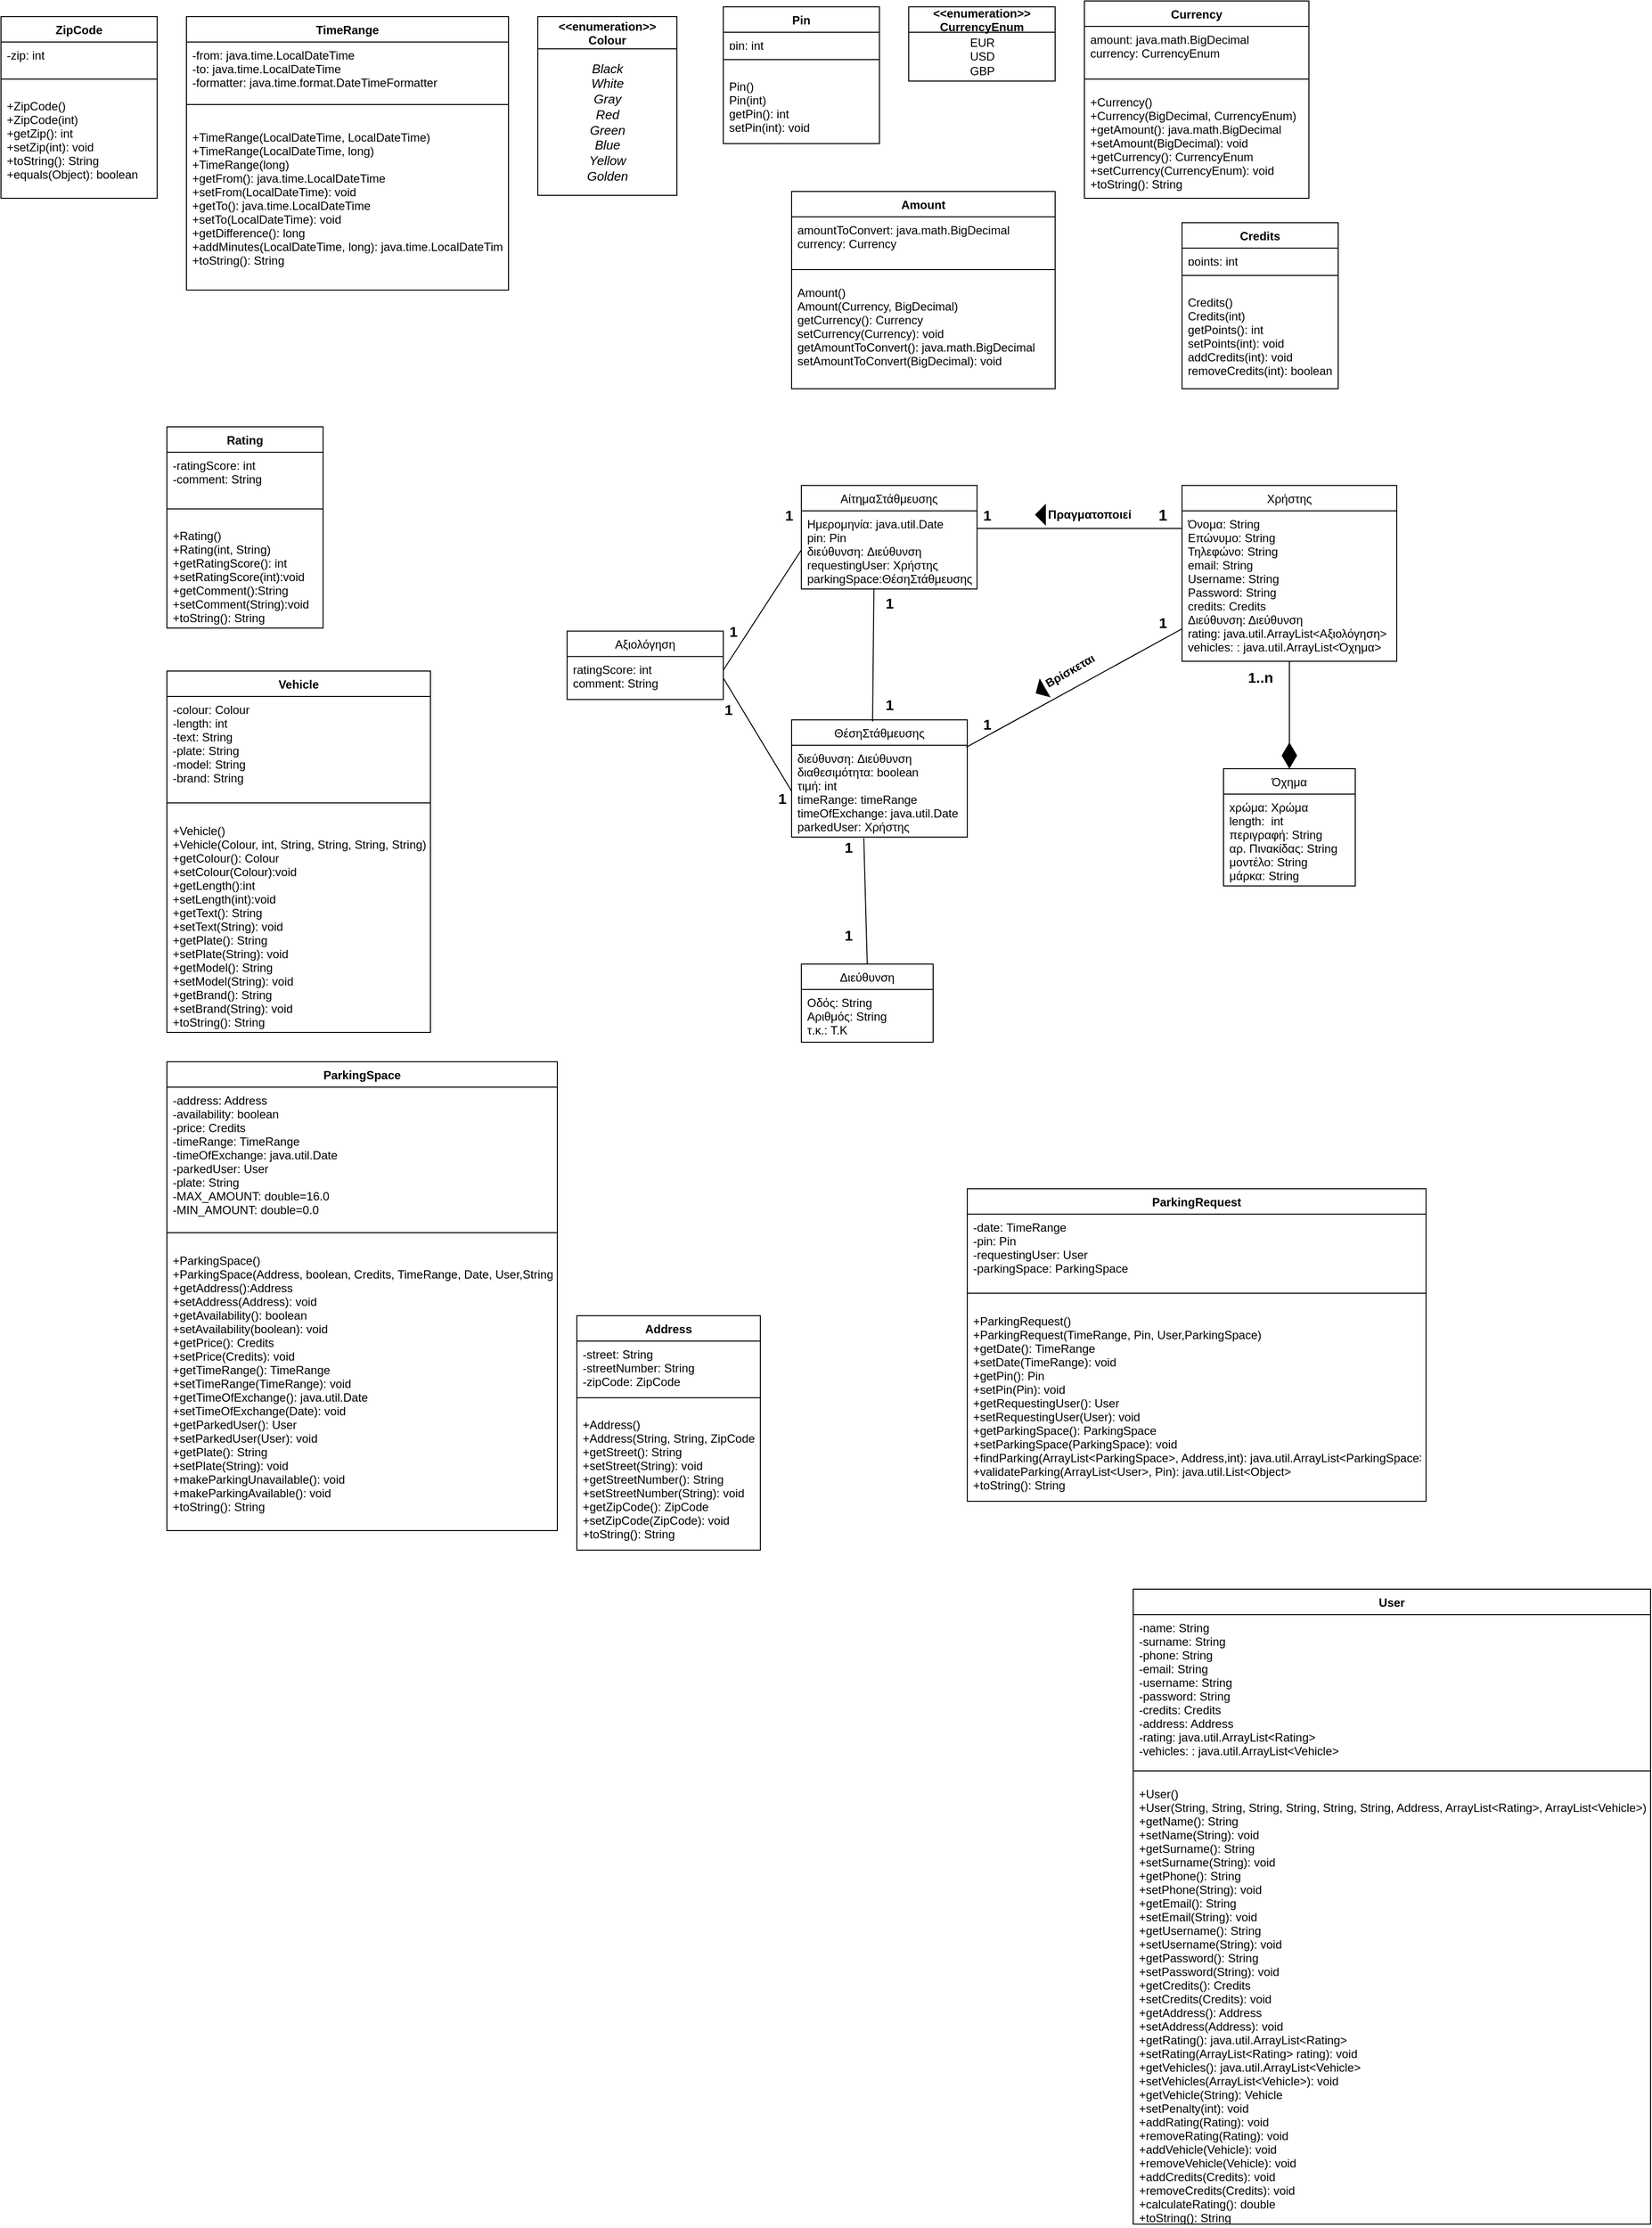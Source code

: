 <mxfile version="13.0.5" type="device"><diagram id="p3vNR0Fv5aj7oPeQbguR" name="Page-1"><mxGraphModel dx="2698" dy="548" grid="1" gridSize="10" guides="1" tooltips="1" connect="1" arrows="1" fold="1" page="1" pageScale="1" pageWidth="850" pageHeight="1100" math="0" shadow="0"><root><mxCell id="0"/><mxCell id="1" parent="0"/><mxCell id="v4aZU96CFd5ZNHS0oLwa-34" value="&lt;b&gt;&lt;font style=&quot;font-size: 15px&quot;&gt;1..n&lt;/font&gt;&lt;/b&gt;" style="text;html=1;align=center;verticalAlign=middle;resizable=0;points=[];autosize=1;" parent="1" vertex="1"><mxGeometry x="-160" y="756" width="40" height="20" as="geometry"/></mxCell><mxCell id="GnwVWwSwwC5JHZbm8ETu-22" value="Amount" style="swimlane;fontStyle=1;align=center;verticalAlign=top;childLayout=stackLayout;horizontal=1;startSize=26;horizontalStack=0;resizeParent=1;resizeParentMax=0;resizeLast=0;collapsible=1;marginBottom=0;" parent="1" vertex="1"><mxGeometry x="-620" y="269" width="270" height="202" as="geometry"/></mxCell><mxCell id="GnwVWwSwwC5JHZbm8ETu-23" value="amountToConvert: java.math.BigDecimal&#10;currency: Currency" style="text;strokeColor=none;fillColor=none;align=left;verticalAlign=top;spacingLeft=4;spacingRight=4;overflow=hidden;rotatable=0;points=[[0,0.5],[1,0.5]];portConstraint=eastwest;" parent="GnwVWwSwwC5JHZbm8ETu-22" vertex="1"><mxGeometry y="26" width="270" height="44" as="geometry"/></mxCell><mxCell id="GnwVWwSwwC5JHZbm8ETu-24" value="" style="line;strokeWidth=1;fillColor=none;align=left;verticalAlign=middle;spacingTop=-1;spacingLeft=3;spacingRight=3;rotatable=0;labelPosition=right;points=[];portConstraint=eastwest;" parent="GnwVWwSwwC5JHZbm8ETu-22" vertex="1"><mxGeometry y="70" width="270" height="20" as="geometry"/></mxCell><mxCell id="GnwVWwSwwC5JHZbm8ETu-25" value="Amount()&#10;Amount(Currency, BigDecimal)&#10;getCurrency(): Currency&#10;setCurrency(Currency): void&#10;getAmountToConvert(): java.math.BigDecimal&#10;setAmountToConvert(BigDecimal): void" style="text;strokeColor=none;fillColor=none;align=left;verticalAlign=top;spacingLeft=4;spacingRight=4;overflow=hidden;rotatable=0;points=[[0,0.5],[1,0.5]];portConstraint=eastwest;" parent="GnwVWwSwwC5JHZbm8ETu-22" vertex="1"><mxGeometry y="90" width="270" height="112" as="geometry"/></mxCell><mxCell id="LqJQof9iBtTErvLX_hmt-6" value="&lt;b&gt;&lt;font style=&quot;font-size: 15px&quot;&gt;1&lt;/font&gt;&lt;/b&gt;" style="text;html=1;align=center;verticalAlign=middle;resizable=0;points=[];autosize=1;" parent="1" vertex="1"><mxGeometry x="-572.5" y="1020" width="20" height="20" as="geometry"/></mxCell><mxCell id="LqJQof9iBtTErvLX_hmt-7" value="&lt;b&gt;&lt;font style=&quot;font-size: 15px&quot;&gt;1&lt;/font&gt;&lt;/b&gt;" style="text;html=1;align=center;verticalAlign=middle;resizable=0;points=[];autosize=1;" parent="1" vertex="1"><mxGeometry x="-572.5" y="930" width="20" height="20" as="geometry"/></mxCell><mxCell id="LqJQof9iBtTErvLX_hmt-8" value="" style="endArrow=diamondThin;endFill=1;endSize=24;html=1;entryX=0.5;entryY=0;entryDx=0;entryDy=0;" parent="1" target="v4aZU96CFd5ZNHS0oLwa-30" edge="1"><mxGeometry width="160" relative="1" as="geometry"><mxPoint x="-110" y="750" as="sourcePoint"/><mxPoint x="-107.5" y="845" as="targetPoint"/></mxGeometry></mxCell><mxCell id="LqJQof9iBtTErvLX_hmt-10" value="&lt;b&gt;&lt;font style=&quot;font-size: 15px&quot;&gt;1&lt;/font&gt;&lt;/b&gt;" style="text;html=1;align=center;verticalAlign=middle;resizable=0;points=[];autosize=1;" parent="1" vertex="1"><mxGeometry x="-430" y="804" width="20" height="20" as="geometry"/></mxCell><mxCell id="LqJQof9iBtTErvLX_hmt-11" value="&lt;b&gt;&lt;font style=&quot;font-size: 15px&quot;&gt;1&lt;/font&gt;&lt;/b&gt;" style="text;html=1;align=center;verticalAlign=middle;resizable=0;points=[];autosize=1;" parent="1" vertex="1"><mxGeometry x="-250" y="700" width="20" height="20" as="geometry"/></mxCell><mxCell id="LqJQof9iBtTErvLX_hmt-15" value="" style="line;strokeWidth=1;fillColor=none;align=left;verticalAlign=middle;spacingTop=-1;spacingLeft=3;spacingRight=3;rotatable=0;labelPosition=right;points=[];portConstraint=eastwest;" parent="1" vertex="1"><mxGeometry x="-430" y="610" width="210" height="8" as="geometry"/></mxCell><mxCell id="LqJQof9iBtTErvLX_hmt-16" value="" style="endArrow=none;html=1;exitX=0.461;exitY=0.014;exitDx=0;exitDy=0;exitPerimeter=0;entryX=0.413;entryY=0.99;entryDx=0;entryDy=0;entryPerimeter=0;" parent="1" source="LqJQof9iBtTErvLX_hmt-1" target="LqJQof9iBtTErvLX_hmt-14" edge="1"><mxGeometry width="50" height="50" relative="1" as="geometry"><mxPoint x="-670" y="780" as="sourcePoint"/><mxPoint x="-537" y="700" as="targetPoint"/></mxGeometry></mxCell><mxCell id="LqJQof9iBtTErvLX_hmt-18" value="&lt;b&gt;&lt;font style=&quot;font-size: 15px&quot;&gt;1&lt;/font&gt;&lt;/b&gt;" style="text;html=1;align=center;verticalAlign=middle;resizable=0;points=[];autosize=1;" parent="1" vertex="1"><mxGeometry x="-430" y="590" width="20" height="20" as="geometry"/></mxCell><mxCell id="LqJQof9iBtTErvLX_hmt-19" value="&lt;b&gt;&lt;font style=&quot;font-size: 16px&quot;&gt;1&lt;/font&gt;&lt;/b&gt;" style="text;html=1;align=center;verticalAlign=middle;resizable=0;points=[];autosize=1;" parent="1" vertex="1"><mxGeometry x="-250" y="590" width="20" height="20" as="geometry"/></mxCell><mxCell id="LqJQof9iBtTErvLX_hmt-20" value="&lt;b&gt;&lt;font style=&quot;font-size: 15px&quot;&gt;1&lt;/font&gt;&lt;/b&gt;" style="text;html=1;align=center;verticalAlign=middle;resizable=0;points=[];autosize=1;" parent="1" vertex="1"><mxGeometry x="-530" y="784" width="20" height="20" as="geometry"/></mxCell><mxCell id="LqJQof9iBtTErvLX_hmt-21" value="&lt;b&gt;&lt;font style=&quot;font-size: 15px&quot;&gt;1&lt;/font&gt;&lt;/b&gt;" style="text;html=1;align=center;verticalAlign=middle;resizable=0;points=[];autosize=1;" parent="1" vertex="1"><mxGeometry x="-530" y="680" width="20" height="20" as="geometry"/></mxCell><mxCell id="LqJQof9iBtTErvLX_hmt-23" value="" style="endArrow=none;html=1;entryX=0;entryY=0.5;entryDx=0;entryDy=0;exitX=1;exitY=0.318;exitDx=0;exitDy=0;exitPerimeter=0;" parent="1" source="4PIJFnOPzDsltj6ah1pM-24" target="LqJQof9iBtTErvLX_hmt-14" edge="1"><mxGeometry width="50" height="50" relative="1" as="geometry"><mxPoint x="-685" y="899.12" as="sourcePoint"/><mxPoint x="-584.82" y="618.0" as="targetPoint"/></mxGeometry></mxCell><mxCell id="LqJQof9iBtTErvLX_hmt-24" value="" style="endArrow=none;html=1;entryX=0;entryY=0.5;entryDx=0;entryDy=0;exitX=1;exitY=0.5;exitDx=0;exitDy=0;" parent="1" source="4PIJFnOPzDsltj6ah1pM-24" target="LqJQof9iBtTErvLX_hmt-3" edge="1"><mxGeometry width="50" height="50" relative="1" as="geometry"><mxPoint x="-705" y="949.12" as="sourcePoint"/><mxPoint x="-595.0" y="882.12" as="targetPoint"/></mxGeometry></mxCell><mxCell id="LqJQof9iBtTErvLX_hmt-30" value="&lt;b&gt;&lt;font style=&quot;font-size: 15px&quot;&gt;1&lt;/font&gt;&lt;/b&gt;" style="text;html=1;align=center;verticalAlign=middle;resizable=0;points=[];autosize=1;" parent="1" vertex="1"><mxGeometry x="-633" y="590" width="20" height="20" as="geometry"/></mxCell><mxCell id="LqJQof9iBtTErvLX_hmt-31" value="&lt;b&gt;&lt;font style=&quot;font-size: 15px&quot;&gt;1&lt;/font&gt;&lt;/b&gt;" style="text;html=1;align=center;verticalAlign=middle;resizable=0;points=[];autosize=1;" parent="1" vertex="1"><mxGeometry x="-690" y="709.12" width="20" height="20" as="geometry"/></mxCell><mxCell id="LqJQof9iBtTErvLX_hmt-32" value="&lt;b&gt;&lt;font style=&quot;font-size: 15px&quot;&gt;1&lt;/font&gt;&lt;/b&gt;" style="text;html=1;align=center;verticalAlign=middle;resizable=0;points=[];autosize=1;" parent="1" vertex="1"><mxGeometry x="-640" y="880" width="20" height="20" as="geometry"/></mxCell><mxCell id="LqJQof9iBtTErvLX_hmt-33" value="&lt;b&gt;&lt;font style=&quot;font-size: 15px&quot;&gt;1&lt;/font&gt;&lt;/b&gt;" style="text;html=1;align=center;verticalAlign=middle;resizable=0;points=[];autosize=1;" parent="1" vertex="1"><mxGeometry x="-695" y="789.12" width="20" height="20" as="geometry"/></mxCell><mxCell id="Aq8ZXx-2QTbzWO9Frv2s-4" value="" style="triangle;whiteSpace=wrap;html=1;fillColor=#000000;rotation=-180;" parent="1" vertex="1"><mxGeometry x="-370" y="590" width="10" height="20" as="geometry"/></mxCell><mxCell id="Aq8ZXx-2QTbzWO9Frv2s-64" value="" style="triangle;whiteSpace=wrap;html=1;fillColor=#000000;rotation=-210;" parent="1" vertex="1"><mxGeometry x="-370" y="770" width="10" height="20" as="geometry"/></mxCell><mxCell id="fqLon7t8Yph5JEadHTQB-1" value="&lt;span&gt;Βρίσκεται&lt;/span&gt;" style="text;html=1;align=center;verticalAlign=middle;resizable=0;points=[];autosize=1;fontStyle=1;rotation=-30;" parent="1" vertex="1"><mxGeometry x="-370" y="750" width="70" height="20" as="geometry"/></mxCell><mxCell id="fqLon7t8Yph5JEadHTQB-2" value="&lt;b&gt;Πραγματοποιεί&lt;/b&gt;" style="text;html=1;align=center;verticalAlign=middle;resizable=0;points=[];autosize=1;" parent="1" vertex="1"><mxGeometry x="-365" y="590" width="100" height="20" as="geometry"/></mxCell><mxCell id="b9Xdf4xjI-s_StyLAPyC-4" value="" style="endArrow=none;html=1;entryX=0.411;entryY=1.011;entryDx=0;entryDy=0;entryPerimeter=0;exitX=0.5;exitY=0;exitDx=0;exitDy=0;" parent="1" source="v4aZU96CFd5ZNHS0oLwa-61" target="LqJQof9iBtTErvLX_hmt-3" edge="1"><mxGeometry width="50" height="50" relative="1" as="geometry"><mxPoint x="-530" y="1010" as="sourcePoint"/><mxPoint x="-480" y="960" as="targetPoint"/></mxGeometry></mxCell><mxCell id="b9Xdf4xjI-s_StyLAPyC-5" value="" style="endArrow=none;html=1;entryX=0.001;entryY=0.784;entryDx=0;entryDy=0;entryPerimeter=0;" parent="1" target="v4aZU96CFd5ZNHS0oLwa-4" edge="1"><mxGeometry width="50" height="50" relative="1" as="geometry"><mxPoint x="-441" y="838" as="sourcePoint"/><mxPoint x="-330" y="840" as="targetPoint"/></mxGeometry></mxCell><mxCell id="LqJQof9iBtTErvLX_hmt-12" value="ΑίτημαΣτάθμευσης" style="swimlane;fontStyle=0;childLayout=stackLayout;horizontal=1;startSize=26;fillColor=none;horizontalStack=0;resizeParent=1;resizeParentMax=0;resizeLast=0;collapsible=1;marginBottom=0;" parent="1" vertex="1"><mxGeometry x="-610" y="570" width="180" height="106" as="geometry"/></mxCell><mxCell id="LqJQof9iBtTErvLX_hmt-14" value="Ημερομηνία: java.util.Date&#10;pin: Pin&#10;διεύθυνση: Διεύθυνση&#10;requestingUser: Χρήστης&#10;parkingSpace:ΘέσηΣτάθμευσης:&#10;" style="text;strokeColor=none;fillColor=none;align=left;verticalAlign=top;spacingLeft=4;spacingRight=4;overflow=hidden;rotatable=0;points=[[0,0.5],[1,0.5]];portConstraint=eastwest;" parent="LqJQof9iBtTErvLX_hmt-12" vertex="1"><mxGeometry y="26" width="180" height="80" as="geometry"/></mxCell><mxCell id="LqJQof9iBtTErvLX_hmt-1" value="ΘέσηΣτάθμευσης" style="swimlane;fontStyle=0;childLayout=stackLayout;horizontal=1;startSize=26;fillColor=none;horizontalStack=0;resizeParent=1;resizeParentMax=0;resizeLast=0;collapsible=1;marginBottom=0;" parent="1" vertex="1"><mxGeometry x="-620" y="810" width="180" height="120" as="geometry"/></mxCell><mxCell id="LqJQof9iBtTErvLX_hmt-3" value="διεύθυνση: Διεύθυνση&#10;διαθεσιμότητα: boolean&#10;τιμή: int&#10;timeRange: timeRange&#10;timeOfExchange: java.util.Date&#10;parkedUser: Χρήστης&#10;" style="text;strokeColor=none;fillColor=none;align=left;verticalAlign=top;spacingLeft=4;spacingRight=4;overflow=hidden;rotatable=0;points=[[0,0.5],[1,0.5]];portConstraint=eastwest;" parent="LqJQof9iBtTErvLX_hmt-1" vertex="1"><mxGeometry y="26" width="180" height="94" as="geometry"/></mxCell><mxCell id="GnwVWwSwwC5JHZbm8ETu-1" value="ZipCode" style="swimlane;fontStyle=1;align=center;verticalAlign=top;childLayout=stackLayout;horizontal=1;startSize=26;horizontalStack=0;resizeParent=1;resizeParentMax=0;resizeLast=0;collapsible=1;marginBottom=0;" parent="1" vertex="1"><mxGeometry x="-1430" y="90" width="160" height="186" as="geometry"/></mxCell><mxCell id="GnwVWwSwwC5JHZbm8ETu-2" value="-zip: int" style="text;strokeColor=none;fillColor=none;align=left;verticalAlign=top;spacingLeft=4;spacingRight=4;overflow=hidden;rotatable=0;points=[[0,0.5],[1,0.5]];portConstraint=eastwest;" parent="GnwVWwSwwC5JHZbm8ETu-1" vertex="1"><mxGeometry y="26" width="160" height="24" as="geometry"/></mxCell><mxCell id="GnwVWwSwwC5JHZbm8ETu-3" value="" style="line;strokeWidth=1;fillColor=none;align=left;verticalAlign=middle;spacingTop=-1;spacingLeft=3;spacingRight=3;rotatable=0;labelPosition=right;points=[];portConstraint=eastwest;" parent="GnwVWwSwwC5JHZbm8ETu-1" vertex="1"><mxGeometry y="50" width="160" height="28" as="geometry"/></mxCell><mxCell id="GnwVWwSwwC5JHZbm8ETu-4" value="+ZipCode()&#10;+ZipCode(int)&#10;+getZip(): int&#10;+setZip(int): void&#10;+toString(): String&#10;+equals(Object): boolean" style="text;strokeColor=none;fillColor=none;align=left;verticalAlign=top;spacingLeft=4;spacingRight=4;overflow=hidden;rotatable=0;points=[[0,0.5],[1,0.5]];portConstraint=eastwest;" parent="GnwVWwSwwC5JHZbm8ETu-1" vertex="1"><mxGeometry y="78" width="160" height="108" as="geometry"/></mxCell><mxCell id="GnwVWwSwwC5JHZbm8ETu-5" value="TimeRange" style="swimlane;fontStyle=1;align=center;verticalAlign=top;childLayout=stackLayout;horizontal=1;startSize=26;horizontalStack=0;resizeParent=1;resizeParentMax=0;resizeLast=0;collapsible=1;marginBottom=0;" parent="1" vertex="1"><mxGeometry x="-1240" y="90" width="330" height="280" as="geometry"/></mxCell><mxCell id="GnwVWwSwwC5JHZbm8ETu-6" value="-from: java.time.LocalDateTime&#10;-to: java.time.LocalDateTime&#10;-formatter: java.time.format.DateTimeFormatter" style="text;strokeColor=none;fillColor=none;align=left;verticalAlign=top;spacingLeft=4;spacingRight=4;overflow=hidden;rotatable=0;points=[[0,0.5],[1,0.5]];portConstraint=eastwest;" parent="GnwVWwSwwC5JHZbm8ETu-5" vertex="1"><mxGeometry y="26" width="330" height="44" as="geometry"/></mxCell><mxCell id="GnwVWwSwwC5JHZbm8ETu-7" value="" style="line;strokeWidth=1;fillColor=none;align=left;verticalAlign=middle;spacingTop=-1;spacingLeft=3;spacingRight=3;rotatable=0;labelPosition=right;points=[];portConstraint=eastwest;" parent="GnwVWwSwwC5JHZbm8ETu-5" vertex="1"><mxGeometry y="70" width="330" height="40" as="geometry"/></mxCell><mxCell id="GnwVWwSwwC5JHZbm8ETu-8" value="+TimeRange(LocalDateTime, LocalDateTime)&#10;+TimeRange(LocalDateTime, long)&#10;+TimeRange(long)&#10;+getFrom(): java.time.LocalDateTime&#10;+setFrom(LocalDateTime): void&#10;+getTo(): java.time.LocalDateTime&#10;+setTo(LocalDateTime): void&#10;+getDifference(): long&#10;+addMinutes(LocalDateTime, long): java.time.LocalDateTime&#10;+toString(): String" style="text;strokeColor=none;fillColor=none;align=left;verticalAlign=top;spacingLeft=4;spacingRight=4;overflow=hidden;rotatable=0;points=[[0,0.5],[1,0.5]];portConstraint=eastwest;" parent="GnwVWwSwwC5JHZbm8ETu-5" vertex="1"><mxGeometry y="110" width="330" height="170" as="geometry"/></mxCell><mxCell id="v4aZU96CFd5ZNHS0oLwa-55" value="&lt;&lt;enumeration&gt;&gt;&#10;Colour" style="swimlane;fontStyle=1;childLayout=stackLayout;horizontal=1;startSize=33;fillColor=none;horizontalStack=0;resizeParent=1;resizeParentMax=0;resizeLast=0;collapsible=1;marginBottom=0;" parent="1" vertex="1"><mxGeometry x="-880" y="90" width="142.5" height="183" as="geometry"/></mxCell><mxCell id="v4aZU96CFd5ZNHS0oLwa-56" value="&lt;pre style=&quot;font-size: 9.8pt&quot;&gt;&lt;pre style=&quot;font-size: 9.8pt&quot;&gt;&lt;span style=&quot;background-color: rgb(255 , 255 , 255)&quot;&gt;&lt;font face=&quot;Helvetica&quot;&gt;&lt;span style=&quot;font-style: italic&quot;&gt;Black&lt;/span&gt;&lt;br&gt;&lt;span style=&quot;font-style: italic&quot;&gt;White&lt;/span&gt;&lt;br&gt;&lt;span style=&quot;font-style: italic&quot;&gt;Gray&lt;/span&gt;&lt;br&gt;&lt;span style=&quot;font-style: italic&quot;&gt;Red&lt;/span&gt;&lt;br&gt;&lt;span style=&quot;font-style: italic&quot;&gt;Green&lt;/span&gt;&lt;br&gt;&lt;span style=&quot;font-style: italic&quot;&gt;Blue&lt;/span&gt;&lt;br&gt;&lt;span style=&quot;font-style: italic&quot;&gt;Yellow&lt;/span&gt;&lt;br&gt;&lt;span style=&quot;font-style: italic&quot;&gt;Golden&lt;/span&gt;&lt;/font&gt;&lt;/span&gt;&lt;/pre&gt;&lt;/pre&gt;" style="text;html=1;align=center;verticalAlign=middle;resizable=0;points=[];autosize=1;" parent="v4aZU96CFd5ZNHS0oLwa-55" vertex="1"><mxGeometry y="33" width="142.5" height="150" as="geometry"/></mxCell><mxCell id="GnwVWwSwwC5JHZbm8ETu-10" value="Pin" style="swimlane;fontStyle=1;align=center;verticalAlign=top;childLayout=stackLayout;horizontal=1;startSize=26;horizontalStack=0;resizeParent=1;resizeParentMax=0;resizeLast=0;collapsible=1;marginBottom=0;" parent="1" vertex="1"><mxGeometry x="-690" y="80" width="160" height="140" as="geometry"/></mxCell><mxCell id="GnwVWwSwwC5JHZbm8ETu-11" value="pin: int" style="text;strokeColor=none;fillColor=none;align=left;verticalAlign=top;spacingLeft=4;spacingRight=4;overflow=hidden;rotatable=0;points=[[0,0.5],[1,0.5]];portConstraint=eastwest;" parent="GnwVWwSwwC5JHZbm8ETu-10" vertex="1"><mxGeometry y="26" width="160" height="14" as="geometry"/></mxCell><mxCell id="GnwVWwSwwC5JHZbm8ETu-12" value="" style="line;strokeWidth=1;fillColor=none;align=left;verticalAlign=middle;spacingTop=-1;spacingLeft=3;spacingRight=3;rotatable=0;labelPosition=right;points=[];portConstraint=eastwest;" parent="GnwVWwSwwC5JHZbm8ETu-10" vertex="1"><mxGeometry y="40" width="160" height="28" as="geometry"/></mxCell><mxCell id="GnwVWwSwwC5JHZbm8ETu-13" value="Pin()&#10;Pin(int)&#10;getPin(): int&#10;setPin(int): void" style="text;strokeColor=none;fillColor=none;align=left;verticalAlign=top;spacingLeft=4;spacingRight=4;overflow=hidden;rotatable=0;points=[[0,0.5],[1,0.5]];portConstraint=eastwest;" parent="GnwVWwSwwC5JHZbm8ETu-10" vertex="1"><mxGeometry y="68" width="160" height="72" as="geometry"/></mxCell><mxCell id="v4aZU96CFd5ZNHS0oLwa-19" value="&lt;&lt;enumeration&gt;&gt;&#10;CurrencyEnum" style="swimlane;fontStyle=1;childLayout=stackLayout;horizontal=1;startSize=26;fillColor=none;horizontalStack=0;resizeParent=1;resizeParentMax=0;resizeLast=0;collapsible=1;marginBottom=0;" parent="1" vertex="1"><mxGeometry x="-500" y="80" width="150" height="76" as="geometry"/></mxCell><mxCell id="v4aZU96CFd5ZNHS0oLwa-24" value="EUR&lt;br&gt;USD&lt;br&gt;GBP&lt;br&gt;" style="text;html=1;align=center;verticalAlign=middle;resizable=0;points=[];autosize=1;" parent="v4aZU96CFd5ZNHS0oLwa-19" vertex="1"><mxGeometry y="26" width="150" height="50" as="geometry"/></mxCell><mxCell id="GnwVWwSwwC5JHZbm8ETu-14" value="Currency" style="swimlane;fontStyle=1;align=center;verticalAlign=top;childLayout=stackLayout;horizontal=1;startSize=26;horizontalStack=0;resizeParent=1;resizeParentMax=0;resizeLast=0;collapsible=1;marginBottom=0;" parent="1" vertex="1"><mxGeometry x="-320" y="74" width="230" height="202" as="geometry"/></mxCell><mxCell id="GnwVWwSwwC5JHZbm8ETu-15" value="amount: java.math.BigDecimal&#10;currency: CurrencyEnum" style="text;strokeColor=none;fillColor=none;align=left;verticalAlign=top;spacingLeft=4;spacingRight=4;overflow=hidden;rotatable=0;points=[[0,0.5],[1,0.5]];portConstraint=eastwest;" parent="GnwVWwSwwC5JHZbm8ETu-14" vertex="1"><mxGeometry y="26" width="230" height="44" as="geometry"/></mxCell><mxCell id="GnwVWwSwwC5JHZbm8ETu-16" value="" style="line;strokeWidth=1;fillColor=none;align=left;verticalAlign=middle;spacingTop=-1;spacingLeft=3;spacingRight=3;rotatable=0;labelPosition=right;points=[];portConstraint=eastwest;" parent="GnwVWwSwwC5JHZbm8ETu-14" vertex="1"><mxGeometry y="70" width="230" height="20" as="geometry"/></mxCell><mxCell id="GnwVWwSwwC5JHZbm8ETu-17" value="+Currency()&#10;+Currency(BigDecimal, CurrencyEnum)&#10;+getAmount(): java.math.BigDecimal&#10;+setAmount(BigDecimal): void&#10;+getCurrency(): CurrencyEnum &#10;+setCurrency(CurrencyEnum): void&#10;+toString(): String" style="text;strokeColor=none;fillColor=none;align=left;verticalAlign=top;spacingLeft=4;spacingRight=4;overflow=hidden;rotatable=0;points=[[0,0.5],[1,0.5]];portConstraint=eastwest;" parent="GnwVWwSwwC5JHZbm8ETu-14" vertex="1"><mxGeometry y="90" width="230" height="112" as="geometry"/></mxCell><mxCell id="v4aZU96CFd5ZNHS0oLwa-1" value="Χρήστης" style="swimlane;fontStyle=0;childLayout=stackLayout;horizontal=1;startSize=26;fillColor=none;horizontalStack=0;resizeParent=1;resizeParentMax=0;resizeLast=0;collapsible=1;marginBottom=0;" parent="1" vertex="1"><mxGeometry x="-220" y="570" width="220" height="180" as="geometry"/></mxCell><mxCell id="v4aZU96CFd5ZNHS0oLwa-4" value="Όνομα: String&#10;Επώνυμο: String&#10;Τηλεφώνο: String&#10;email: String&#10;Username: String&#10;Password: String&#10;credits: Credits&#10;Διεύθυνση: Διεύθυνση&#10;rating: java.util.ArrayList&lt;Αξιολόγηση&gt;&#10;vehicles: : java.util.ArrayList&lt;Όχημα&gt;&#10;&#10; &#10;" style="text;strokeColor=none;fillColor=none;align=left;verticalAlign=top;spacingLeft=4;spacingRight=4;overflow=hidden;rotatable=0;points=[[0,0.5],[1,0.5]];portConstraint=eastwest;" parent="v4aZU96CFd5ZNHS0oLwa-1" vertex="1"><mxGeometry y="26" width="220" height="154" as="geometry"/></mxCell><mxCell id="v4aZU96CFd5ZNHS0oLwa-30" value="Όχημα" style="swimlane;fontStyle=0;childLayout=stackLayout;horizontal=1;startSize=26;fillColor=none;horizontalStack=0;resizeParent=1;resizeParentMax=0;resizeLast=0;collapsible=1;marginBottom=0;" parent="1" vertex="1"><mxGeometry x="-177.5" y="860" width="135" height="120" as="geometry"/></mxCell><mxCell id="v4aZU96CFd5ZNHS0oLwa-33" value="xρώμα: Χρώμα&#10;length:  int&#10;περιγραφή: String&#10;αρ. Πινακίδας: String&#10;μοντέλο: String&#10;μάρκα: String&#10;" style="text;strokeColor=none;fillColor=none;align=left;verticalAlign=top;spacingLeft=4;spacingRight=4;overflow=hidden;rotatable=0;points=[[0,0.5],[1,0.5]];portConstraint=eastwest;" parent="v4aZU96CFd5ZNHS0oLwa-30" vertex="1"><mxGeometry y="26" width="135" height="94" as="geometry"/></mxCell><mxCell id="4PIJFnOPzDsltj6ah1pM-23" value="Αξιολόγηση" style="swimlane;fontStyle=0;childLayout=stackLayout;horizontal=1;startSize=26;fillColor=none;horizontalStack=0;resizeParent=1;resizeParentMax=0;resizeLast=0;collapsible=1;marginBottom=0;" parent="1" vertex="1"><mxGeometry x="-850" y="719.12" width="160" height="70" as="geometry"/></mxCell><mxCell id="4PIJFnOPzDsltj6ah1pM-24" value="ratingScore: int&#10;comment: String" style="text;strokeColor=none;fillColor=none;align=left;verticalAlign=top;spacingLeft=4;spacingRight=4;overflow=hidden;rotatable=0;points=[[0,0.5],[1,0.5]];portConstraint=eastwest;" parent="4PIJFnOPzDsltj6ah1pM-23" vertex="1"><mxGeometry y="26" width="160" height="44" as="geometry"/></mxCell><mxCell id="mvHhUkwIFX9d07_08Vv9-5" value="Vehicle" style="swimlane;fontStyle=1;align=center;verticalAlign=top;childLayout=stackLayout;horizontal=1;startSize=26;horizontalStack=0;resizeParent=1;resizeParentMax=0;resizeLast=0;collapsible=1;marginBottom=0;" parent="1" vertex="1"><mxGeometry x="-1260" y="760" width="270" height="370" as="geometry"/></mxCell><mxCell id="mvHhUkwIFX9d07_08Vv9-6" value="-colour: Colour&#10;-length: int&#10;-text: String&#10;-plate: String&#10;-model: String&#10;-brand: String" style="text;strokeColor=none;fillColor=none;align=left;verticalAlign=top;spacingLeft=4;spacingRight=4;overflow=hidden;rotatable=0;points=[[0,0.5],[1,0.5]];portConstraint=eastwest;" parent="mvHhUkwIFX9d07_08Vv9-5" vertex="1"><mxGeometry y="26" width="270" height="94" as="geometry"/></mxCell><mxCell id="mvHhUkwIFX9d07_08Vv9-7" value="" style="line;strokeWidth=1;fillColor=none;align=left;verticalAlign=middle;spacingTop=-1;spacingLeft=3;spacingRight=3;rotatable=0;labelPosition=right;points=[];portConstraint=eastwest;" parent="mvHhUkwIFX9d07_08Vv9-5" vertex="1"><mxGeometry y="120" width="270" height="30" as="geometry"/></mxCell><mxCell id="mvHhUkwIFX9d07_08Vv9-8" value="+Vehicle()&#10;+Vehicle(Colour, int, String, String, String, String)&#10;+getColour(): Colour&#10;+setColour(Colour):void&#10;+getLength():int&#10;+setLength(int):void&#10;+getText(): String&#10;+setText(String): void&#10;+getPlate(): String&#10;+setPlate(String): void&#10;+getModel(): String&#10;+setModel(String): void&#10;+getBrand(): String&#10;+setBrand(String): void&#10;+toString(): String&#10;" style="text;strokeColor=none;fillColor=none;align=left;verticalAlign=top;spacingLeft=4;spacingRight=4;overflow=hidden;rotatable=0;points=[[0,0.5],[1,0.5]];portConstraint=eastwest;" parent="mvHhUkwIFX9d07_08Vv9-5" vertex="1"><mxGeometry y="150" width="270" height="220" as="geometry"/></mxCell><mxCell id="mvHhUkwIFX9d07_08Vv9-1" value="Rating" style="swimlane;fontStyle=1;align=center;verticalAlign=top;childLayout=stackLayout;horizontal=1;startSize=26;horizontalStack=0;resizeParent=1;resizeParentMax=0;resizeLast=0;collapsible=1;marginBottom=0;" parent="1" vertex="1"><mxGeometry x="-1260" y="510" width="160" height="206" as="geometry"/></mxCell><mxCell id="mvHhUkwIFX9d07_08Vv9-2" value="-ratingScore: int&#10;-comment: String" style="text;strokeColor=none;fillColor=none;align=left;verticalAlign=top;spacingLeft=4;spacingRight=4;overflow=hidden;rotatable=0;points=[[0,0.5],[1,0.5]];portConstraint=eastwest;" parent="mvHhUkwIFX9d07_08Vv9-1" vertex="1"><mxGeometry y="26" width="160" height="44" as="geometry"/></mxCell><mxCell id="mvHhUkwIFX9d07_08Vv9-3" value="" style="line;strokeWidth=1;fillColor=none;align=left;verticalAlign=middle;spacingTop=-1;spacingLeft=3;spacingRight=3;rotatable=0;labelPosition=right;points=[];portConstraint=eastwest;" parent="mvHhUkwIFX9d07_08Vv9-1" vertex="1"><mxGeometry y="70" width="160" height="28" as="geometry"/></mxCell><mxCell id="mvHhUkwIFX9d07_08Vv9-4" value="+Rating()&#10;+Rating(int, String)&#10;+getRatingScore(): int&#10;+setRatingScore(int):void&#10;+getComment():String&#10;+setComment(String):void&#10;+toString(): String" style="text;strokeColor=none;fillColor=none;align=left;verticalAlign=top;spacingLeft=4;spacingRight=4;overflow=hidden;rotatable=0;points=[[0,0.5],[1,0.5]];portConstraint=eastwest;" parent="mvHhUkwIFX9d07_08Vv9-1" vertex="1"><mxGeometry y="98" width="160" height="108" as="geometry"/></mxCell><mxCell id="GnwVWwSwwC5JHZbm8ETu-18" value="Credits" style="swimlane;fontStyle=1;align=center;verticalAlign=top;childLayout=stackLayout;horizontal=1;startSize=26;horizontalStack=0;resizeParent=1;resizeParentMax=0;resizeLast=0;collapsible=1;marginBottom=0;" parent="1" vertex="1"><mxGeometry x="-220" y="301" width="160" height="170" as="geometry"/></mxCell><mxCell id="GnwVWwSwwC5JHZbm8ETu-19" value="points: int" style="text;strokeColor=none;fillColor=none;align=left;verticalAlign=top;spacingLeft=4;spacingRight=4;overflow=hidden;rotatable=0;points=[[0,0.5],[1,0.5]];portConstraint=eastwest;" parent="GnwVWwSwwC5JHZbm8ETu-18" vertex="1"><mxGeometry y="26" width="160" height="14" as="geometry"/></mxCell><mxCell id="GnwVWwSwwC5JHZbm8ETu-20" value="" style="line;strokeWidth=1;fillColor=none;align=left;verticalAlign=middle;spacingTop=-1;spacingLeft=3;spacingRight=3;rotatable=0;labelPosition=right;points=[];portConstraint=eastwest;" parent="GnwVWwSwwC5JHZbm8ETu-18" vertex="1"><mxGeometry y="40" width="160" height="28" as="geometry"/></mxCell><mxCell id="GnwVWwSwwC5JHZbm8ETu-21" value="Credits()&#10;Credits(int)&#10;getPoints(): int&#10;setPoints(int): void&#10;addCredits(int): void&#10;removeCredits(int): boolean" style="text;strokeColor=none;fillColor=none;align=left;verticalAlign=top;spacingLeft=4;spacingRight=4;overflow=hidden;rotatable=0;points=[[0,0.5],[1,0.5]];portConstraint=eastwest;" parent="GnwVWwSwwC5JHZbm8ETu-18" vertex="1"><mxGeometry y="68" width="160" height="102" as="geometry"/></mxCell><mxCell id="mvHhUkwIFX9d07_08Vv9-13" value="ParkingSpace" style="swimlane;fontStyle=1;align=center;verticalAlign=top;childLayout=stackLayout;horizontal=1;startSize=26;horizontalStack=0;resizeParent=1;resizeParentMax=0;resizeLast=0;collapsible=1;marginBottom=0;" parent="1" vertex="1"><mxGeometry x="-1260" y="1160" width="400" height="480" as="geometry"/></mxCell><mxCell id="mvHhUkwIFX9d07_08Vv9-14" value="-address: Address&#10;-availability: boolean&#10;-price: Credits&#10;-timeRange: TimeRange&#10;-timeOfExchange: java.util.Date&#10;-parkedUser: User&#10;-plate: String&#10;-MAX_AMOUNT: double=16.0&#10;-MIN_AMOUNT: double=0.0&#10;" style="text;strokeColor=none;fillColor=none;align=left;verticalAlign=top;spacingLeft=4;spacingRight=4;overflow=hidden;rotatable=0;points=[[0,0.5],[1,0.5]];portConstraint=eastwest;" parent="mvHhUkwIFX9d07_08Vv9-13" vertex="1"><mxGeometry y="26" width="400" height="134" as="geometry"/></mxCell><mxCell id="mvHhUkwIFX9d07_08Vv9-15" value="" style="line;strokeWidth=1;fillColor=none;align=left;verticalAlign=middle;spacingTop=-1;spacingLeft=3;spacingRight=3;rotatable=0;labelPosition=right;points=[];portConstraint=eastwest;" parent="mvHhUkwIFX9d07_08Vv9-13" vertex="1"><mxGeometry y="160" width="400" height="30" as="geometry"/></mxCell><mxCell id="mvHhUkwIFX9d07_08Vv9-16" value="+ParkingSpace()&#10;+ParkingSpace(Address, boolean, Credits, TimeRange, Date, User,String)&#10;+getAddress():Address&#10;+setAddress(Address): void&#10;+getAvailability(): boolean&#10;+setAvailability(boolean): void&#10;+getPrice(): Credits&#10;+setPrice(Credits): void&#10;+getTimeRange(): TimeRange&#10;+setTimeRange(TimeRange): void&#10;+getTimeOfExchange(): java.util.Date&#10;+setTimeOfExchange(Date): void&#10;+getParkedUser(): User&#10;+setParkedUser(User): void&#10;+getPlate(): String&#10;+setPlate(String): void&#10;+makeParkingUnavailable(): void&#10;+makeParkingAvailable(): void&#10;+toString(): String&#10;" style="text;strokeColor=none;fillColor=none;align=left;verticalAlign=top;spacingLeft=4;spacingRight=4;overflow=hidden;rotatable=0;points=[[0,0.5],[1,0.5]];portConstraint=eastwest;" parent="mvHhUkwIFX9d07_08Vv9-13" vertex="1"><mxGeometry y="190" width="400" height="290" as="geometry"/></mxCell><mxCell id="mvHhUkwIFX9d07_08Vv9-22" value="ParkingRequest" style="swimlane;fontStyle=1;align=center;verticalAlign=top;childLayout=stackLayout;horizontal=1;startSize=26;horizontalStack=0;resizeParent=1;resizeParentMax=0;resizeLast=0;collapsible=1;marginBottom=0;" parent="1" vertex="1"><mxGeometry x="-440" y="1290" width="470" height="320" as="geometry"/></mxCell><mxCell id="mvHhUkwIFX9d07_08Vv9-23" value="-date: TimeRange&#10;-pin: Pin&#10;-requestingUser: User&#10;-parkingSpace: ParkingSpace&#10;" style="text;strokeColor=none;fillColor=none;align=left;verticalAlign=top;spacingLeft=4;spacingRight=4;overflow=hidden;rotatable=0;points=[[0,0.5],[1,0.5]];portConstraint=eastwest;" parent="mvHhUkwIFX9d07_08Vv9-22" vertex="1"><mxGeometry y="26" width="470" height="66" as="geometry"/></mxCell><mxCell id="mvHhUkwIFX9d07_08Vv9-24" value="" style="line;strokeWidth=1;fillColor=none;align=left;verticalAlign=middle;spacingTop=-1;spacingLeft=3;spacingRight=3;rotatable=0;labelPosition=right;points=[];portConstraint=eastwest;" parent="mvHhUkwIFX9d07_08Vv9-22" vertex="1"><mxGeometry y="92" width="470" height="30" as="geometry"/></mxCell><mxCell id="mvHhUkwIFX9d07_08Vv9-25" value="+ParkingRequest()&#10;+ParkingRequest(TimeRange, Pin, User,ParkingSpace)&#10;+getDate(): TimeRange&#10;+setDate(TimeRange): void&#10;+getPin(): Pin&#10;+setPin(Pin): void&#10;+getRequestingUser(): User&#10;+setRequestingUser(User): void &#10;+getParkingSpace(): ParkingSpace&#10;+setParkingSpace(ParkingSpace): void&#10;+findParking(ArrayList&lt;ParkingSpace&gt;, Address,int): java.util.ArrayList&lt;ParkingSpace&gt;&#10;+validateParking(ArrayList&lt;User&gt;, Pin): java.util.List&lt;Object&gt;&#10;+toString(): String" style="text;strokeColor=none;fillColor=none;align=left;verticalAlign=top;spacingLeft=4;spacingRight=4;overflow=hidden;rotatable=0;points=[[0,0.5],[1,0.5]];portConstraint=eastwest;" parent="mvHhUkwIFX9d07_08Vv9-22" vertex="1"><mxGeometry y="122" width="470" height="198" as="geometry"/></mxCell><mxCell id="mvHhUkwIFX9d07_08Vv9-18" value="Address" style="swimlane;fontStyle=1;align=center;verticalAlign=top;childLayout=stackLayout;horizontal=1;startSize=26;horizontalStack=0;resizeParent=1;resizeParentMax=0;resizeLast=0;collapsible=1;marginBottom=0;" parent="1" vertex="1"><mxGeometry x="-840" y="1420" width="188" height="240" as="geometry"/></mxCell><mxCell id="mvHhUkwIFX9d07_08Vv9-19" value="-street: String&#10;-streetNumber: String&#10;-zipCode: ZipCode" style="text;strokeColor=none;fillColor=none;align=left;verticalAlign=top;spacingLeft=4;spacingRight=4;overflow=hidden;rotatable=0;points=[[0,0.5],[1,0.5]];portConstraint=eastwest;" parent="mvHhUkwIFX9d07_08Vv9-18" vertex="1"><mxGeometry y="26" width="188" height="44" as="geometry"/></mxCell><mxCell id="mvHhUkwIFX9d07_08Vv9-20" value="" style="line;strokeWidth=1;fillColor=none;align=left;verticalAlign=middle;spacingTop=-1;spacingLeft=3;spacingRight=3;rotatable=0;labelPosition=right;points=[];portConstraint=eastwest;" parent="mvHhUkwIFX9d07_08Vv9-18" vertex="1"><mxGeometry y="70" width="188" height="28" as="geometry"/></mxCell><mxCell id="mvHhUkwIFX9d07_08Vv9-21" value="+Address()&#10;+Address(String, String, ZipCode)&#10;+getStreet(): String&#10;+setStreet(String): void&#10;+getStreetNumber(): String&#10;+setStreetNumber(String): void&#10;+getZipCode(): ZipCode&#10;+setZipCode(ZipCode): void&#10;+toString(): String" style="text;strokeColor=none;fillColor=none;align=left;verticalAlign=top;spacingLeft=4;spacingRight=4;overflow=hidden;rotatable=0;points=[[0,0.5],[1,0.5]];portConstraint=eastwest;" parent="mvHhUkwIFX9d07_08Vv9-18" vertex="1"><mxGeometry y="98" width="188" height="142" as="geometry"/></mxCell><mxCell id="v4aZU96CFd5ZNHS0oLwa-61" value="Διεύθυνση" style="swimlane;fontStyle=0;childLayout=stackLayout;horizontal=1;startSize=26;fillColor=none;horizontalStack=0;resizeParent=1;resizeParentMax=0;resizeLast=0;collapsible=1;marginBottom=0;" parent="1" vertex="1"><mxGeometry x="-610" y="1060" width="135" height="80" as="geometry"/></mxCell><mxCell id="v4aZU96CFd5ZNHS0oLwa-63" value="Οδός: String&#10;Αριθμός: String&#10;τ.κ.: Τ.Κ&#10;" style="text;strokeColor=none;fillColor=none;align=left;verticalAlign=top;spacingLeft=4;spacingRight=4;overflow=hidden;rotatable=0;points=[[0,0.5],[1,0.5]];portConstraint=eastwest;" parent="v4aZU96CFd5ZNHS0oLwa-61" vertex="1"><mxGeometry y="26" width="135" height="54" as="geometry"/></mxCell><mxCell id="mvHhUkwIFX9d07_08Vv9-27" value="User" style="swimlane;fontStyle=1;align=center;verticalAlign=top;childLayout=stackLayout;horizontal=1;startSize=26;horizontalStack=0;resizeParent=1;resizeParentMax=0;resizeLast=0;collapsible=1;marginBottom=0;" parent="1" vertex="1"><mxGeometry x="-270" y="1700" width="530" height="650" as="geometry"/></mxCell><mxCell id="mvHhUkwIFX9d07_08Vv9-28" value="-name: String&#10;-surname: String&#10;-phone: String&#10;-email: String&#10;-username: String&#10;-password: String&#10;-credits: Credits&#10;-address: Address&#10;-rating: java.util.ArrayList&lt;Rating&gt;&#10;-vehicles: : java.util.ArrayList&lt;Vehicle&gt;&#10;" style="text;strokeColor=none;fillColor=none;align=left;verticalAlign=top;spacingLeft=4;spacingRight=4;overflow=hidden;rotatable=0;points=[[0,0.5],[1,0.5]];portConstraint=eastwest;" parent="mvHhUkwIFX9d07_08Vv9-27" vertex="1"><mxGeometry y="26" width="530" height="150" as="geometry"/></mxCell><mxCell id="mvHhUkwIFX9d07_08Vv9-29" value="" style="line;strokeWidth=1;fillColor=none;align=left;verticalAlign=middle;spacingTop=-1;spacingLeft=3;spacingRight=3;rotatable=0;labelPosition=right;points=[];portConstraint=eastwest;" parent="mvHhUkwIFX9d07_08Vv9-27" vertex="1"><mxGeometry y="176" width="530" height="20" as="geometry"/></mxCell><mxCell id="mvHhUkwIFX9d07_08Vv9-30" value="+User()&#10;+User(String, String, String, String, String, String, Address, ArrayList&lt;Rating&gt;, ArrayList&lt;Vehicle&gt;)&#10;+getName(): String&#10;+setName(String): void&#10;+getSurname(): String&#10;+setSurname(String): void&#10;+getPhone(): String&#10;+setPhone(String): void&#10;+getEmail(): String&#10;+setEmail(String): void&#10;+getUsername(): String&#10;+setUsername(String): void&#10;+getPassword(): String&#10;+setPassword(String): void&#10;+getCredits(): Credits&#10;+setCredits(Credits): void&#10;+getAddress(): Address&#10;+setAddress(Address): void&#10;+getRating(): java.util.ArrayList&lt;Rating&gt;&#10;+setRating(ArrayList&lt;Rating&gt; rating): void&#10;+getVehicles(): java.util.ArrayList&lt;Vehicle&gt;&#10;+setVehicles(ArrayList&lt;Vehicle&gt;): void&#10;+getVehicle(String): Vehicle&#10;+setPenalty(int): void&#10;+addRating(Rating): void&#10;+removeRating(Rating): void&#10;+addVehicle(Vehicle): void&#10;+removeVehicle(Vehicle): void&#10;+addCredits(Credits): void&#10;+removeCredits(Credits): void&#10;+calculateRating(): double&#10;+toString(): String" style="text;strokeColor=none;fillColor=none;align=left;verticalAlign=top;spacingLeft=4;spacingRight=4;overflow=hidden;rotatable=0;points=[[0,0.5],[1,0.5]];portConstraint=eastwest;" parent="mvHhUkwIFX9d07_08Vv9-27" vertex="1"><mxGeometry y="196" width="530" height="454" as="geometry"/></mxCell></root></mxGraphModel></diagram></mxfile>